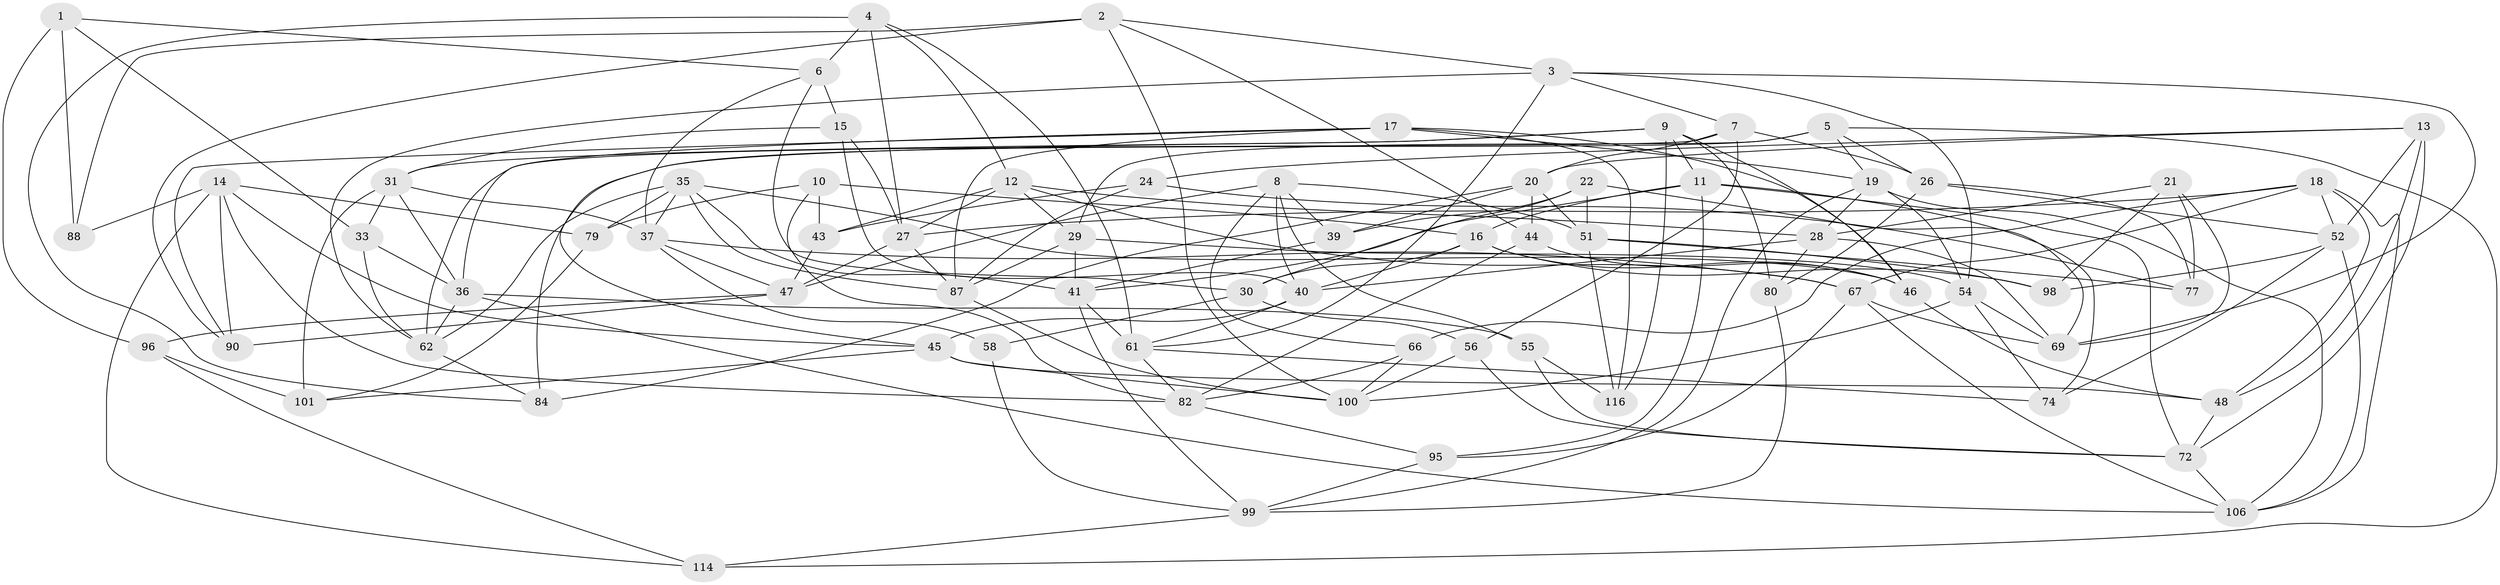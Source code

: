 // original degree distribution, {4: 1.0}
// Generated by graph-tools (version 1.1) at 2025/42/03/06/25 10:42:24]
// undirected, 72 vertices, 183 edges
graph export_dot {
graph [start="1"]
  node [color=gray90,style=filled];
  1;
  2 [super="+59"];
  3 [super="+103"];
  4 [super="+25"];
  5 [super="+32"];
  6 [super="+91"];
  7 [super="+60"];
  8 [super="+71"];
  9 [super="+57"];
  10;
  11 [super="+75"];
  12 [super="+83"];
  13 [super="+42"];
  14 [super="+23"];
  15;
  16 [super="+49"];
  17 [super="+81"];
  18 [super="+38"];
  19 [super="+105"];
  20 [super="+63"];
  21;
  22;
  24;
  26 [super="+34"];
  27 [super="+89"];
  28 [super="+73"];
  29 [super="+93"];
  30 [super="+86"];
  31 [super="+53"];
  33;
  35 [super="+50"];
  36 [super="+64"];
  37 [super="+111"];
  39;
  40 [super="+94"];
  41 [super="+78"];
  43;
  44;
  45 [super="+68"];
  46 [super="+85"];
  47 [super="+113"];
  48 [super="+76"];
  51 [super="+108"];
  52 [super="+97"];
  54 [super="+65"];
  55;
  56;
  58;
  61 [super="+117"];
  62 [super="+70"];
  66;
  67 [super="+110"];
  69 [super="+92"];
  72 [super="+109"];
  74;
  77;
  79;
  80;
  82 [super="+115"];
  84;
  87 [super="+104"];
  88;
  90;
  95;
  96;
  98;
  99 [super="+102"];
  100 [super="+107"];
  101;
  106 [super="+112"];
  114;
  116;
  1 -- 6;
  1 -- 96;
  1 -- 33;
  1 -- 88;
  2 -- 100;
  2 -- 88 [weight=2];
  2 -- 3;
  2 -- 44;
  2 -- 90;
  3 -- 61;
  3 -- 54;
  3 -- 69;
  3 -- 62;
  3 -- 7;
  4 -- 61;
  4 -- 27;
  4 -- 6 [weight=2];
  4 -- 12;
  4 -- 84;
  5 -- 84;
  5 -- 29 [weight=2];
  5 -- 19;
  5 -- 26;
  5 -- 114;
  6 -- 15;
  6 -- 37;
  6 -- 30;
  7 -- 26 [weight=2];
  7 -- 62;
  7 -- 56;
  7 -- 20;
  8 -- 55;
  8 -- 51;
  8 -- 47;
  8 -- 66;
  8 -- 40;
  8 -- 39;
  9 -- 80;
  9 -- 31;
  9 -- 11;
  9 -- 116;
  9 -- 45;
  9 -- 46;
  10 -- 43;
  10 -- 79;
  10 -- 82;
  10 -- 16;
  11 -- 41;
  11 -- 95;
  11 -- 74;
  11 -- 72;
  11 -- 16;
  12 -- 43;
  12 -- 28;
  12 -- 67;
  12 -- 29;
  12 -- 27;
  13 -- 48 [weight=2];
  13 -- 20;
  13 -- 24;
  13 -- 72;
  13 -- 52;
  14 -- 114;
  14 -- 79;
  14 -- 88;
  14 -- 90;
  14 -- 82;
  14 -- 45;
  15 -- 40;
  15 -- 27;
  15 -- 31;
  16 -- 30;
  16 -- 98;
  16 -- 40;
  16 -- 46;
  17 -- 90;
  17 -- 87;
  17 -- 19;
  17 -- 116;
  17 -- 36;
  17 -- 46;
  18 -- 27;
  18 -- 66;
  18 -- 48;
  18 -- 67;
  18 -- 106;
  18 -- 52;
  19 -- 106;
  19 -- 54;
  19 -- 99;
  19 -- 28;
  20 -- 44;
  20 -- 39;
  20 -- 51;
  20 -- 84;
  21 -- 98;
  21 -- 69;
  21 -- 77;
  21 -- 28;
  22 -- 30;
  22 -- 39;
  22 -- 69;
  22 -- 51;
  24 -- 77;
  24 -- 43;
  24 -- 87;
  26 -- 52;
  26 -- 77;
  26 -- 80;
  27 -- 47;
  27 -- 87;
  28 -- 69;
  28 -- 40;
  28 -- 80;
  29 -- 41;
  29 -- 54;
  29 -- 87;
  30 -- 58 [weight=2];
  30 -- 56;
  31 -- 33;
  31 -- 101;
  31 -- 37;
  31 -- 36;
  33 -- 62;
  33 -- 36;
  35 -- 46;
  35 -- 62;
  35 -- 37;
  35 -- 79;
  35 -- 87;
  35 -- 41;
  36 -- 55;
  36 -- 106;
  36 -- 62;
  37 -- 47;
  37 -- 58;
  37 -- 67;
  39 -- 41;
  40 -- 61;
  40 -- 45;
  41 -- 99;
  41 -- 61;
  43 -- 47;
  44 -- 82;
  44 -- 46;
  45 -- 101;
  45 -- 48;
  45 -- 100;
  46 -- 48;
  47 -- 96;
  47 -- 90;
  48 -- 72;
  51 -- 116;
  51 -- 98;
  51 -- 77;
  52 -- 98;
  52 -- 74;
  52 -- 106;
  54 -- 69;
  54 -- 74;
  54 -- 100;
  55 -- 116;
  55 -- 72;
  56 -- 100;
  56 -- 72;
  58 -- 99;
  61 -- 74;
  61 -- 82;
  62 -- 84;
  66 -- 82;
  66 -- 100;
  67 -- 95;
  67 -- 106;
  67 -- 69;
  72 -- 106;
  79 -- 101;
  80 -- 99;
  82 -- 95;
  87 -- 100;
  95 -- 99;
  96 -- 114;
  96 -- 101;
  99 -- 114;
}
